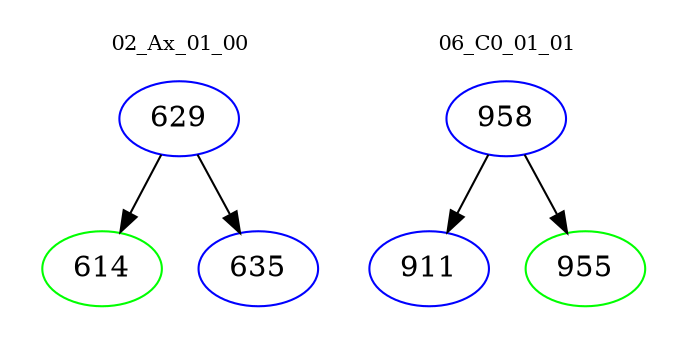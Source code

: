 digraph{
subgraph cluster_0 {
color = white
label = "02_Ax_01_00";
fontsize=10;
T0_629 [label="629", color="blue"]
T0_629 -> T0_614 [color="black"]
T0_614 [label="614", color="green"]
T0_629 -> T0_635 [color="black"]
T0_635 [label="635", color="blue"]
}
subgraph cluster_1 {
color = white
label = "06_C0_01_01";
fontsize=10;
T1_958 [label="958", color="blue"]
T1_958 -> T1_911 [color="black"]
T1_911 [label="911", color="blue"]
T1_958 -> T1_955 [color="black"]
T1_955 [label="955", color="green"]
}
}
